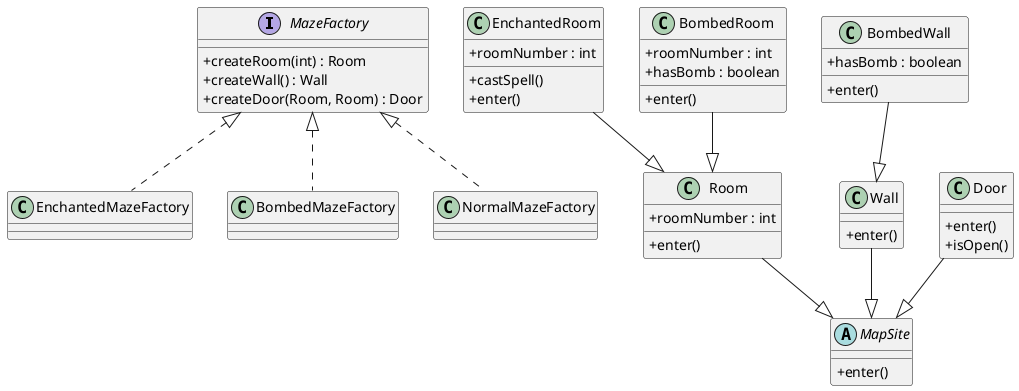 @startuml
' Abstract Factory for Maze domain
skinparam classAttributeIconSize 0

interface MazeFactory {
  + createRoom(int) : Room
  + createWall() : Wall
  + createDoor(Room, Room) : Door
}

abstract class MapSite {
  + enter()
}

class Room {
  + roomNumber : int
  + enter()
}

class Wall {
  + enter()
}

class Door {
  + enter()
  + isOpen()
}

class EnchantedRoom {
  + roomNumber : int
  + castSpell()
  + enter()
}

class BombedWall {
  + enter()
  + hasBomb : boolean
}

class BombedRoom {
  + roomNumber : int
  + hasBomb : boolean
  + enter()
}

class EnchantedMazeFactory
class BombedMazeFactory
class NormalMazeFactory

MazeFactory <|.. EnchantedMazeFactory
MazeFactory <|.. BombedMazeFactory
MazeFactory <|.. NormalMazeFactory

Room --|> MapSite
Wall --|> MapSite
Door --|> MapSite
EnchantedRoom --|> Room
BombedRoom --|> Room
BombedWall --|> Wall

@enduml
